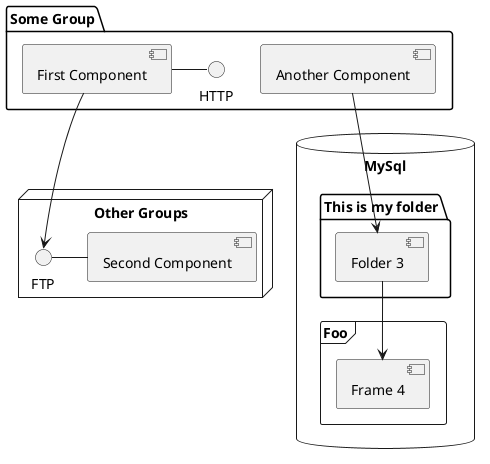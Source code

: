 @startuml


package "Some Group" {
  HTTP - [First Component]
  [Another Component]
}

node "Other Groups" {
  FTP - [Second Component]
  [First Component] --> FTP
}

'cloud {
'  [Example 1]
'}


database "MySql" {
  folder "This is my folder" {
    [Folder 3]
  }
  frame "Foo" {
    [Frame 4]
  }
}


'[Another Component] --> [Example 1]
'[Example 1] --> [Folder 3]
[Another Component] --> [Folder 3]
[Folder 3] --> [Frame 4]

@enduml